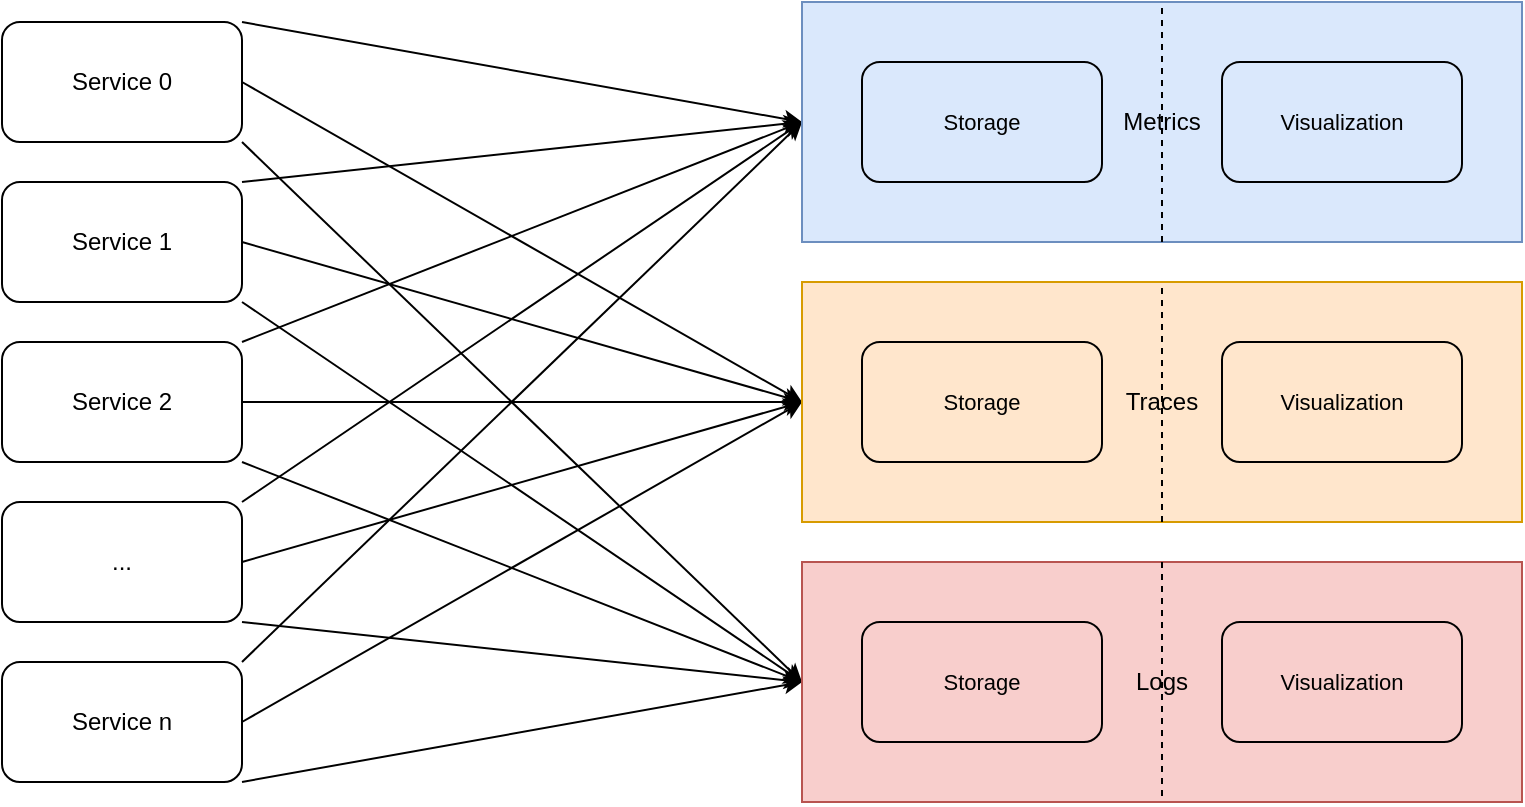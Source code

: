 <mxfile version="23.1.2" type="github">
  <diagram name="Page-1" id="jL8QJJ9i0J1CRAjg_JqJ">
    <mxGraphModel dx="1290" dy="841" grid="1" gridSize="10" guides="1" tooltips="1" connect="1" arrows="1" fold="1" page="1" pageScale="1" pageWidth="850" pageHeight="1100" math="0" shadow="0">
      <root>
        <mxCell id="0" />
        <mxCell id="1" parent="0" />
        <mxCell id="ws0YUDlQVEAu4O6Q2yZI-9" style="rounded=0;orthogonalLoop=1;jettySize=auto;html=1;exitX=1;exitY=0;exitDx=0;exitDy=0;entryX=0;entryY=0.5;entryDx=0;entryDy=0;startArrow=none;startFill=0;endArrow=classic;endFill=1;" parent="1" source="ws0YUDlQVEAu4O6Q2yZI-1" target="ws0YUDlQVEAu4O6Q2yZI-6" edge="1">
          <mxGeometry relative="1" as="geometry" />
        </mxCell>
        <mxCell id="ws0YUDlQVEAu4O6Q2yZI-10" style="rounded=0;orthogonalLoop=1;jettySize=auto;html=1;exitX=1;exitY=0.5;exitDx=0;exitDy=0;entryX=0;entryY=0.5;entryDx=0;entryDy=0;" parent="1" source="ws0YUDlQVEAu4O6Q2yZI-1" target="ws0YUDlQVEAu4O6Q2yZI-7" edge="1">
          <mxGeometry relative="1" as="geometry" />
        </mxCell>
        <mxCell id="ws0YUDlQVEAu4O6Q2yZI-11" style="edgeStyle=none;shape=connector;rounded=0;orthogonalLoop=1;jettySize=auto;html=1;exitX=1;exitY=1;exitDx=0;exitDy=0;entryX=0;entryY=0.5;entryDx=0;entryDy=0;labelBackgroundColor=default;strokeColor=default;align=center;verticalAlign=middle;fontFamily=Helvetica;fontSize=11;fontColor=default;endArrow=classic;" parent="1" source="ws0YUDlQVEAu4O6Q2yZI-1" target="ws0YUDlQVEAu4O6Q2yZI-8" edge="1">
          <mxGeometry relative="1" as="geometry" />
        </mxCell>
        <mxCell id="ws0YUDlQVEAu4O6Q2yZI-1" value="&lt;div&gt;Service 0&lt;br&gt;&lt;/div&gt;" style="rounded=1;whiteSpace=wrap;html=1;" parent="1" vertex="1">
          <mxGeometry x="40" y="50" width="120" height="60" as="geometry" />
        </mxCell>
        <mxCell id="ws0YUDlQVEAu4O6Q2yZI-12" style="edgeStyle=none;shape=connector;rounded=0;orthogonalLoop=1;jettySize=auto;html=1;exitX=1;exitY=0;exitDx=0;exitDy=0;entryX=0;entryY=0.5;entryDx=0;entryDy=0;labelBackgroundColor=default;strokeColor=default;align=center;verticalAlign=middle;fontFamily=Helvetica;fontSize=11;fontColor=default;endArrow=classic;" parent="1" source="ws0YUDlQVEAu4O6Q2yZI-2" target="ws0YUDlQVEAu4O6Q2yZI-6" edge="1">
          <mxGeometry relative="1" as="geometry" />
        </mxCell>
        <mxCell id="ws0YUDlQVEAu4O6Q2yZI-13" style="edgeStyle=none;shape=connector;rounded=0;orthogonalLoop=1;jettySize=auto;html=1;exitX=1;exitY=0.5;exitDx=0;exitDy=0;entryX=0;entryY=0.5;entryDx=0;entryDy=0;labelBackgroundColor=default;strokeColor=default;align=center;verticalAlign=middle;fontFamily=Helvetica;fontSize=11;fontColor=default;endArrow=classic;" parent="1" source="ws0YUDlQVEAu4O6Q2yZI-2" target="ws0YUDlQVEAu4O6Q2yZI-7" edge="1">
          <mxGeometry relative="1" as="geometry" />
        </mxCell>
        <mxCell id="ws0YUDlQVEAu4O6Q2yZI-14" style="edgeStyle=none;shape=connector;rounded=0;orthogonalLoop=1;jettySize=auto;html=1;exitX=1;exitY=1;exitDx=0;exitDy=0;entryX=0;entryY=0.5;entryDx=0;entryDy=0;labelBackgroundColor=default;strokeColor=default;align=center;verticalAlign=middle;fontFamily=Helvetica;fontSize=11;fontColor=default;endArrow=classic;" parent="1" source="ws0YUDlQVEAu4O6Q2yZI-2" target="ws0YUDlQVEAu4O6Q2yZI-8" edge="1">
          <mxGeometry relative="1" as="geometry" />
        </mxCell>
        <mxCell id="ws0YUDlQVEAu4O6Q2yZI-2" value="Service 1" style="rounded=1;whiteSpace=wrap;html=1;" parent="1" vertex="1">
          <mxGeometry x="40" y="130" width="120" height="60" as="geometry" />
        </mxCell>
        <mxCell id="ws0YUDlQVEAu4O6Q2yZI-15" style="edgeStyle=none;shape=connector;rounded=0;orthogonalLoop=1;jettySize=auto;html=1;exitX=1;exitY=0;exitDx=0;exitDy=0;entryX=0;entryY=0.5;entryDx=0;entryDy=0;labelBackgroundColor=default;strokeColor=default;align=center;verticalAlign=middle;fontFamily=Helvetica;fontSize=11;fontColor=default;endArrow=classic;" parent="1" source="ws0YUDlQVEAu4O6Q2yZI-3" target="ws0YUDlQVEAu4O6Q2yZI-6" edge="1">
          <mxGeometry relative="1" as="geometry" />
        </mxCell>
        <mxCell id="ws0YUDlQVEAu4O6Q2yZI-16" style="edgeStyle=none;shape=connector;rounded=0;orthogonalLoop=1;jettySize=auto;html=1;exitX=1;exitY=0.5;exitDx=0;exitDy=0;entryX=0;entryY=0.5;entryDx=0;entryDy=0;labelBackgroundColor=default;strokeColor=default;align=center;verticalAlign=middle;fontFamily=Helvetica;fontSize=11;fontColor=default;endArrow=classic;" parent="1" source="ws0YUDlQVEAu4O6Q2yZI-3" target="ws0YUDlQVEAu4O6Q2yZI-7" edge="1">
          <mxGeometry relative="1" as="geometry" />
        </mxCell>
        <mxCell id="ws0YUDlQVEAu4O6Q2yZI-17" style="edgeStyle=none;shape=connector;rounded=0;orthogonalLoop=1;jettySize=auto;html=1;exitX=1;exitY=1;exitDx=0;exitDy=0;entryX=0;entryY=0.5;entryDx=0;entryDy=0;labelBackgroundColor=default;strokeColor=default;align=center;verticalAlign=middle;fontFamily=Helvetica;fontSize=11;fontColor=default;endArrow=classic;" parent="1" source="ws0YUDlQVEAu4O6Q2yZI-3" target="ws0YUDlQVEAu4O6Q2yZI-8" edge="1">
          <mxGeometry relative="1" as="geometry" />
        </mxCell>
        <mxCell id="ws0YUDlQVEAu4O6Q2yZI-3" value="&lt;div&gt;Service 2&lt;/div&gt;" style="rounded=1;whiteSpace=wrap;html=1;" parent="1" vertex="1">
          <mxGeometry x="40" y="210" width="120" height="60" as="geometry" />
        </mxCell>
        <mxCell id="ws0YUDlQVEAu4O6Q2yZI-18" style="edgeStyle=none;shape=connector;rounded=0;orthogonalLoop=1;jettySize=auto;html=1;exitX=1;exitY=0;exitDx=0;exitDy=0;entryX=0;entryY=0.5;entryDx=0;entryDy=0;labelBackgroundColor=default;strokeColor=default;align=center;verticalAlign=middle;fontFamily=Helvetica;fontSize=11;fontColor=default;endArrow=classic;" parent="1" source="ws0YUDlQVEAu4O6Q2yZI-4" target="ws0YUDlQVEAu4O6Q2yZI-6" edge="1">
          <mxGeometry relative="1" as="geometry" />
        </mxCell>
        <mxCell id="ws0YUDlQVEAu4O6Q2yZI-19" style="edgeStyle=none;shape=connector;rounded=0;orthogonalLoop=1;jettySize=auto;html=1;exitX=1;exitY=0.5;exitDx=0;exitDy=0;entryX=0;entryY=0.5;entryDx=0;entryDy=0;labelBackgroundColor=default;strokeColor=default;align=center;verticalAlign=middle;fontFamily=Helvetica;fontSize=11;fontColor=default;endArrow=classic;" parent="1" source="ws0YUDlQVEAu4O6Q2yZI-4" target="ws0YUDlQVEAu4O6Q2yZI-7" edge="1">
          <mxGeometry relative="1" as="geometry" />
        </mxCell>
        <mxCell id="ws0YUDlQVEAu4O6Q2yZI-20" style="edgeStyle=none;shape=connector;rounded=0;orthogonalLoop=1;jettySize=auto;html=1;exitX=1;exitY=1;exitDx=0;exitDy=0;entryX=0;entryY=0.5;entryDx=0;entryDy=0;labelBackgroundColor=default;strokeColor=default;align=center;verticalAlign=middle;fontFamily=Helvetica;fontSize=11;fontColor=default;endArrow=classic;" parent="1" source="ws0YUDlQVEAu4O6Q2yZI-4" target="ws0YUDlQVEAu4O6Q2yZI-8" edge="1">
          <mxGeometry relative="1" as="geometry" />
        </mxCell>
        <mxCell id="ws0YUDlQVEAu4O6Q2yZI-4" value="..." style="rounded=1;whiteSpace=wrap;html=1;" parent="1" vertex="1">
          <mxGeometry x="40" y="290" width="120" height="60" as="geometry" />
        </mxCell>
        <mxCell id="ws0YUDlQVEAu4O6Q2yZI-21" style="edgeStyle=none;shape=connector;rounded=0;orthogonalLoop=1;jettySize=auto;html=1;exitX=1;exitY=0;exitDx=0;exitDy=0;entryX=0;entryY=0.5;entryDx=0;entryDy=0;labelBackgroundColor=default;strokeColor=default;align=center;verticalAlign=middle;fontFamily=Helvetica;fontSize=11;fontColor=default;endArrow=classic;" parent="1" source="ws0YUDlQVEAu4O6Q2yZI-5" target="ws0YUDlQVEAu4O6Q2yZI-6" edge="1">
          <mxGeometry relative="1" as="geometry" />
        </mxCell>
        <mxCell id="ws0YUDlQVEAu4O6Q2yZI-22" style="edgeStyle=none;shape=connector;rounded=0;orthogonalLoop=1;jettySize=auto;html=1;exitX=1;exitY=0.5;exitDx=0;exitDy=0;entryX=0;entryY=0.5;entryDx=0;entryDy=0;labelBackgroundColor=default;strokeColor=default;align=center;verticalAlign=middle;fontFamily=Helvetica;fontSize=11;fontColor=default;endArrow=classic;" parent="1" source="ws0YUDlQVEAu4O6Q2yZI-5" target="ws0YUDlQVEAu4O6Q2yZI-7" edge="1">
          <mxGeometry relative="1" as="geometry" />
        </mxCell>
        <mxCell id="ws0YUDlQVEAu4O6Q2yZI-23" style="edgeStyle=none;shape=connector;rounded=0;orthogonalLoop=1;jettySize=auto;html=1;exitX=1;exitY=1;exitDx=0;exitDy=0;labelBackgroundColor=default;strokeColor=default;align=center;verticalAlign=middle;fontFamily=Helvetica;fontSize=11;fontColor=default;endArrow=classic;" parent="1" source="ws0YUDlQVEAu4O6Q2yZI-5" edge="1">
          <mxGeometry relative="1" as="geometry">
            <mxPoint x="440" y="380" as="targetPoint" />
          </mxGeometry>
        </mxCell>
        <mxCell id="ws0YUDlQVEAu4O6Q2yZI-5" value="&lt;div&gt;Service n&lt;br&gt;&lt;/div&gt;" style="rounded=1;whiteSpace=wrap;html=1;" parent="1" vertex="1">
          <mxGeometry x="40" y="370" width="120" height="60" as="geometry" />
        </mxCell>
        <mxCell id="ws0YUDlQVEAu4O6Q2yZI-6" value="Metrics" style="rounded=0;whiteSpace=wrap;html=1;fillColor=#dae8fc;strokeColor=#6c8ebf;" parent="1" vertex="1">
          <mxGeometry x="440" y="40" width="360" height="120" as="geometry" />
        </mxCell>
        <mxCell id="ws0YUDlQVEAu4O6Q2yZI-7" value="Traces" style="rounded=0;whiteSpace=wrap;html=1;fillColor=#ffe6cc;strokeColor=#d79b00;" parent="1" vertex="1">
          <mxGeometry x="440" y="180" width="360" height="120" as="geometry" />
        </mxCell>
        <mxCell id="ws0YUDlQVEAu4O6Q2yZI-8" value="Logs" style="rounded=0;whiteSpace=wrap;html=1;fillColor=#f8cecc;strokeColor=#b85450;" parent="1" vertex="1">
          <mxGeometry x="440" y="320" width="360" height="120" as="geometry" />
        </mxCell>
        <mxCell id="ws0YUDlQVEAu4O6Q2yZI-62" value="" style="endArrow=none;dashed=1;html=1;rounded=0;labelBackgroundColor=default;strokeColor=default;align=center;verticalAlign=middle;fontFamily=Helvetica;fontSize=11;fontColor=default;shape=connector;entryX=0.5;entryY=0;entryDx=0;entryDy=0;exitX=0.5;exitY=1;exitDx=0;exitDy=0;" parent="1" edge="1">
          <mxGeometry width="50" height="50" relative="1" as="geometry">
            <mxPoint x="620" y="160" as="sourcePoint" />
            <mxPoint x="620" y="40" as="targetPoint" />
          </mxGeometry>
        </mxCell>
        <mxCell id="ws0YUDlQVEAu4O6Q2yZI-63" value="" style="endArrow=none;dashed=1;html=1;rounded=0;labelBackgroundColor=default;strokeColor=default;align=center;verticalAlign=middle;fontFamily=Helvetica;fontSize=11;fontColor=default;shape=connector;exitX=0.5;exitY=1;exitDx=0;exitDy=0;entryX=0.5;entryY=0;entryDx=0;entryDy=0;" parent="1" edge="1">
          <mxGeometry width="50" height="50" relative="1" as="geometry">
            <mxPoint x="620" y="300" as="sourcePoint" />
            <mxPoint x="620" y="180" as="targetPoint" />
          </mxGeometry>
        </mxCell>
        <mxCell id="ws0YUDlQVEAu4O6Q2yZI-64" value="" style="endArrow=none;dashed=1;html=1;rounded=0;labelBackgroundColor=default;strokeColor=default;align=center;verticalAlign=middle;fontFamily=Helvetica;fontSize=11;fontColor=default;shape=connector;entryX=0.5;entryY=1;entryDx=0;entryDy=0;exitX=0.5;exitY=0;exitDx=0;exitDy=0;" parent="1" edge="1">
          <mxGeometry width="50" height="50" relative="1" as="geometry">
            <mxPoint x="620" y="320" as="sourcePoint" />
            <mxPoint x="620" y="440" as="targetPoint" />
          </mxGeometry>
        </mxCell>
        <mxCell id="ws0YUDlQVEAu4O6Q2yZI-65" value="Storage" style="rounded=1;whiteSpace=wrap;html=1;fontFamily=Helvetica;fontSize=11;fontColor=default;fillColor=none;" parent="1" vertex="1">
          <mxGeometry x="470" y="70" width="120" height="60" as="geometry" />
        </mxCell>
        <mxCell id="ws0YUDlQVEAu4O6Q2yZI-66" value="Visualization" style="rounded=1;whiteSpace=wrap;html=1;fontFamily=Helvetica;fontSize=11;fontColor=default;fillColor=none;" parent="1" vertex="1">
          <mxGeometry x="650" y="70" width="120" height="60" as="geometry" />
        </mxCell>
        <mxCell id="ws0YUDlQVEAu4O6Q2yZI-67" value="Storage" style="rounded=1;whiteSpace=wrap;html=1;fontFamily=Helvetica;fontSize=11;fontColor=default;fillColor=none;" parent="1" vertex="1">
          <mxGeometry x="470" y="210" width="120" height="60" as="geometry" />
        </mxCell>
        <mxCell id="ws0YUDlQVEAu4O6Q2yZI-68" value="Visualization" style="rounded=1;whiteSpace=wrap;html=1;fontFamily=Helvetica;fontSize=11;fontColor=default;fillColor=none;" parent="1" vertex="1">
          <mxGeometry x="650" y="210" width="120" height="60" as="geometry" />
        </mxCell>
        <mxCell id="ws0YUDlQVEAu4O6Q2yZI-69" value="Storage" style="rounded=1;whiteSpace=wrap;html=1;fontFamily=Helvetica;fontSize=11;fontColor=default;fillColor=none;" parent="1" vertex="1">
          <mxGeometry x="470" y="350" width="120" height="60" as="geometry" />
        </mxCell>
        <mxCell id="ws0YUDlQVEAu4O6Q2yZI-70" value="Visualization" style="rounded=1;whiteSpace=wrap;html=1;fontFamily=Helvetica;fontSize=11;fontColor=default;fillColor=none;" parent="1" vertex="1">
          <mxGeometry x="650" y="350" width="120" height="60" as="geometry" />
        </mxCell>
      </root>
    </mxGraphModel>
  </diagram>
</mxfile>
